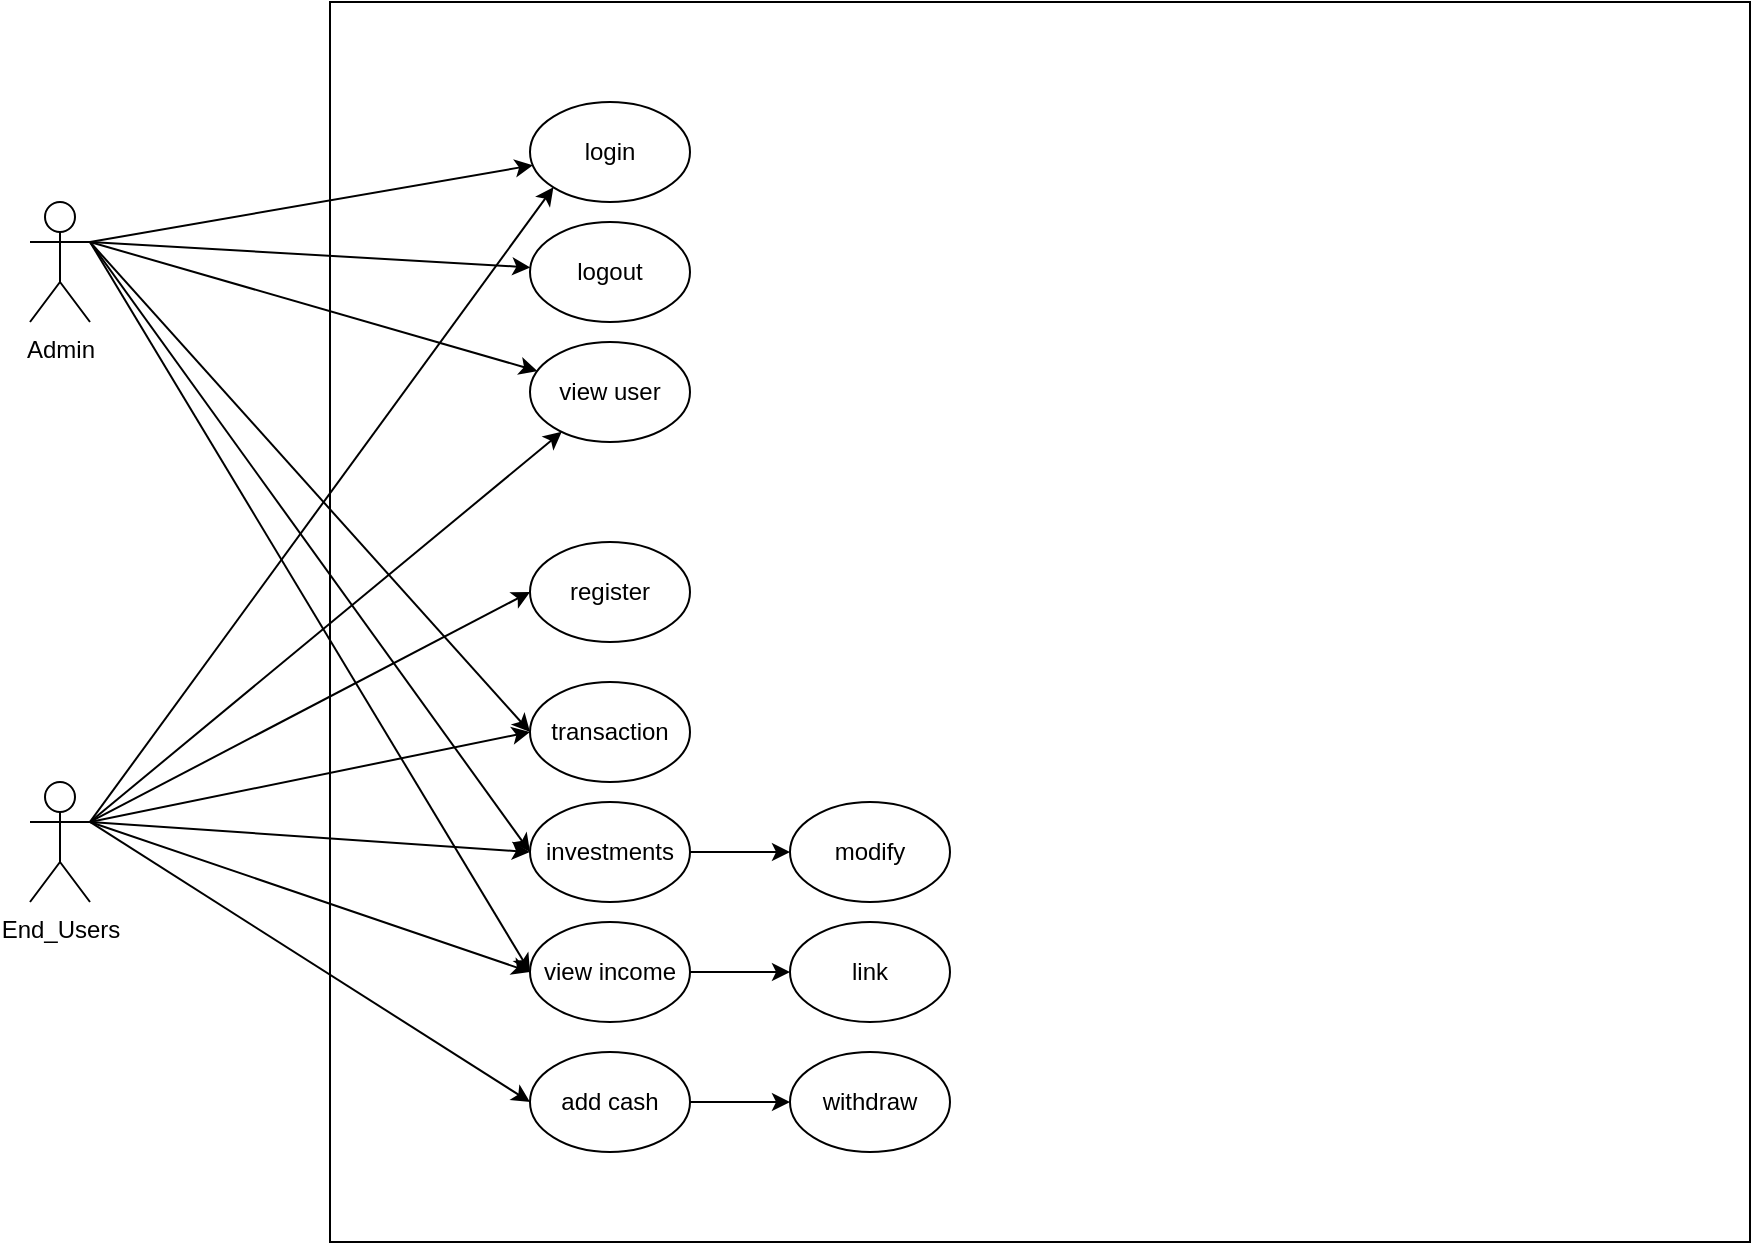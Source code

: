 <mxfile version="21.2.8" type="device">
  <diagram name="Page-1" id="7joXdjl0S2utYgXjmwkn">
    <mxGraphModel dx="1774" dy="548" grid="1" gridSize="10" guides="1" tooltips="1" connect="1" arrows="1" fold="1" page="1" pageScale="1" pageWidth="850" pageHeight="1100" math="0" shadow="0">
      <root>
        <mxCell id="0" />
        <mxCell id="1" parent="0" />
        <mxCell id="IRGWXzBe-tXQwAdKc8-B-1" value="Admin" style="shape=umlActor;verticalLabelPosition=bottom;verticalAlign=top;html=1;outlineConnect=0;" vertex="1" parent="1">
          <mxGeometry x="-20" y="100" width="30" height="60" as="geometry" />
        </mxCell>
        <mxCell id="IRGWXzBe-tXQwAdKc8-B-2" value="End_Users" style="shape=umlActor;verticalLabelPosition=bottom;verticalAlign=top;html=1;outlineConnect=0;" vertex="1" parent="1">
          <mxGeometry x="-20" y="390" width="30" height="60" as="geometry" />
        </mxCell>
        <mxCell id="IRGWXzBe-tXQwAdKc8-B-5" value="" style="rounded=0;whiteSpace=wrap;html=1;" vertex="1" parent="1">
          <mxGeometry x="130" width="710" height="620" as="geometry" />
        </mxCell>
        <mxCell id="IRGWXzBe-tXQwAdKc8-B-12" value="login" style="ellipse;whiteSpace=wrap;html=1;" vertex="1" parent="1">
          <mxGeometry x="230" y="50" width="80" height="50" as="geometry" />
        </mxCell>
        <mxCell id="IRGWXzBe-tXQwAdKc8-B-14" value="view user" style="ellipse;whiteSpace=wrap;html=1;" vertex="1" parent="1">
          <mxGeometry x="230" y="170" width="80" height="50" as="geometry" />
        </mxCell>
        <mxCell id="IRGWXzBe-tXQwAdKc8-B-68" style="edgeStyle=orthogonalEdgeStyle;rounded=0;orthogonalLoop=1;jettySize=auto;html=1;exitX=1;exitY=0.5;exitDx=0;exitDy=0;entryX=0;entryY=0.5;entryDx=0;entryDy=0;" edge="1" parent="1" source="IRGWXzBe-tXQwAdKc8-B-16" target="IRGWXzBe-tXQwAdKc8-B-41">
          <mxGeometry relative="1" as="geometry" />
        </mxCell>
        <mxCell id="IRGWXzBe-tXQwAdKc8-B-16" value="view income" style="ellipse;whiteSpace=wrap;html=1;" vertex="1" parent="1">
          <mxGeometry x="230" y="460" width="80" height="50" as="geometry" />
        </mxCell>
        <mxCell id="IRGWXzBe-tXQwAdKc8-B-17" value="transaction" style="ellipse;whiteSpace=wrap;html=1;" vertex="1" parent="1">
          <mxGeometry x="230" y="340" width="80" height="50" as="geometry" />
        </mxCell>
        <mxCell id="IRGWXzBe-tXQwAdKc8-B-51" value="" style="edgeStyle=orthogonalEdgeStyle;rounded=0;orthogonalLoop=1;jettySize=auto;html=1;" edge="1" parent="1" source="IRGWXzBe-tXQwAdKc8-B-18" target="IRGWXzBe-tXQwAdKc8-B-43">
          <mxGeometry relative="1" as="geometry" />
        </mxCell>
        <mxCell id="IRGWXzBe-tXQwAdKc8-B-18" value="investments" style="ellipse;whiteSpace=wrap;html=1;" vertex="1" parent="1">
          <mxGeometry x="230" y="400" width="80" height="50" as="geometry" />
        </mxCell>
        <mxCell id="IRGWXzBe-tXQwAdKc8-B-19" value="register" style="ellipse;whiteSpace=wrap;html=1;" vertex="1" parent="1">
          <mxGeometry x="230" y="270" width="80" height="50" as="geometry" />
        </mxCell>
        <mxCell id="IRGWXzBe-tXQwAdKc8-B-20" value="logout" style="ellipse;whiteSpace=wrap;html=1;" vertex="1" parent="1">
          <mxGeometry x="230" y="110" width="80" height="50" as="geometry" />
        </mxCell>
        <mxCell id="IRGWXzBe-tXQwAdKc8-B-30" value="" style="endArrow=classic;html=1;rounded=0;exitX=1;exitY=0.333;exitDx=0;exitDy=0;exitPerimeter=0;" edge="1" parent="1" source="IRGWXzBe-tXQwAdKc8-B-1" target="IRGWXzBe-tXQwAdKc8-B-12">
          <mxGeometry width="50" height="50" relative="1" as="geometry">
            <mxPoint x="80" y="130" as="sourcePoint" />
            <mxPoint x="130" y="80" as="targetPoint" />
          </mxGeometry>
        </mxCell>
        <mxCell id="IRGWXzBe-tXQwAdKc8-B-31" value="" style="endArrow=classic;html=1;rounded=0;exitX=1;exitY=0.333;exitDx=0;exitDy=0;exitPerimeter=0;" edge="1" parent="1" source="IRGWXzBe-tXQwAdKc8-B-1" target="IRGWXzBe-tXQwAdKc8-B-14">
          <mxGeometry width="50" height="50" relative="1" as="geometry">
            <mxPoint x="80" y="130" as="sourcePoint" />
            <mxPoint x="242" y="150" as="targetPoint" />
            <Array as="points" />
          </mxGeometry>
        </mxCell>
        <mxCell id="IRGWXzBe-tXQwAdKc8-B-32" value="" style="endArrow=classic;html=1;rounded=0;entryX=0;entryY=1;entryDx=0;entryDy=0;exitX=1;exitY=0.333;exitDx=0;exitDy=0;exitPerimeter=0;" edge="1" parent="1" source="IRGWXzBe-tXQwAdKc8-B-2" target="IRGWXzBe-tXQwAdKc8-B-12">
          <mxGeometry width="50" height="50" relative="1" as="geometry">
            <mxPoint x="78" y="367" as="sourcePoint" />
            <mxPoint x="240" y="330" as="targetPoint" />
          </mxGeometry>
        </mxCell>
        <mxCell id="IRGWXzBe-tXQwAdKc8-B-33" value="" style="endArrow=classic;html=1;rounded=0;exitX=1;exitY=0.333;exitDx=0;exitDy=0;exitPerimeter=0;entryX=0;entryY=0.5;entryDx=0;entryDy=0;" edge="1" parent="1" source="IRGWXzBe-tXQwAdKc8-B-2" target="IRGWXzBe-tXQwAdKc8-B-19">
          <mxGeometry width="50" height="50" relative="1" as="geometry">
            <mxPoint x="80" y="337" as="sourcePoint" />
            <mxPoint x="242" y="300" as="targetPoint" />
          </mxGeometry>
        </mxCell>
        <mxCell id="IRGWXzBe-tXQwAdKc8-B-34" value="" style="endArrow=classic;html=1;rounded=0;exitX=1;exitY=0.333;exitDx=0;exitDy=0;exitPerimeter=0;" edge="1" parent="1" source="IRGWXzBe-tXQwAdKc8-B-1" target="IRGWXzBe-tXQwAdKc8-B-20">
          <mxGeometry width="50" height="50" relative="1" as="geometry">
            <mxPoint x="90" y="130" as="sourcePoint" />
            <mxPoint x="182" y="270" as="targetPoint" />
          </mxGeometry>
        </mxCell>
        <mxCell id="IRGWXzBe-tXQwAdKc8-B-35" value="" style="endArrow=classic;html=1;rounded=0;entryX=0;entryY=0.5;entryDx=0;entryDy=0;exitX=1;exitY=0.333;exitDx=0;exitDy=0;exitPerimeter=0;" edge="1" parent="1" source="IRGWXzBe-tXQwAdKc8-B-2" target="IRGWXzBe-tXQwAdKc8-B-17">
          <mxGeometry width="50" height="50" relative="1" as="geometry">
            <mxPoint x="20" y="477" as="sourcePoint" />
            <mxPoint x="262" y="440" as="targetPoint" />
            <Array as="points" />
          </mxGeometry>
        </mxCell>
        <mxCell id="IRGWXzBe-tXQwAdKc8-B-36" value="" style="endArrow=classic;html=1;rounded=0;exitX=1;exitY=0.333;exitDx=0;exitDy=0;exitPerimeter=0;" edge="1" parent="1" source="IRGWXzBe-tXQwAdKc8-B-2" target="IRGWXzBe-tXQwAdKc8-B-14">
          <mxGeometry width="50" height="50" relative="1" as="geometry">
            <mxPoint x="80" y="367" as="sourcePoint" />
            <mxPoint x="242" y="330" as="targetPoint" />
            <Array as="points" />
          </mxGeometry>
        </mxCell>
        <mxCell id="IRGWXzBe-tXQwAdKc8-B-38" value="" style="endArrow=classic;html=1;rounded=0;exitX=1;exitY=0.333;exitDx=0;exitDy=0;exitPerimeter=0;entryX=0;entryY=0.5;entryDx=0;entryDy=0;" edge="1" parent="1" source="IRGWXzBe-tXQwAdKc8-B-2" target="IRGWXzBe-tXQwAdKc8-B-18">
          <mxGeometry width="50" height="50" relative="1" as="geometry">
            <mxPoint x="400" y="280" as="sourcePoint" />
            <mxPoint x="450" y="230" as="targetPoint" />
          </mxGeometry>
        </mxCell>
        <mxCell id="IRGWXzBe-tXQwAdKc8-B-39" value="" style="endArrow=classic;html=1;rounded=0;exitX=1;exitY=0.333;exitDx=0;exitDy=0;exitPerimeter=0;entryX=0;entryY=0.5;entryDx=0;entryDy=0;" edge="1" parent="1" source="IRGWXzBe-tXQwAdKc8-B-2" target="IRGWXzBe-tXQwAdKc8-B-16">
          <mxGeometry width="50" height="50" relative="1" as="geometry">
            <mxPoint x="390" y="300" as="sourcePoint" />
            <mxPoint x="440" y="250" as="targetPoint" />
          </mxGeometry>
        </mxCell>
        <mxCell id="IRGWXzBe-tXQwAdKc8-B-41" value="link" style="ellipse;whiteSpace=wrap;html=1;" vertex="1" parent="1">
          <mxGeometry x="360" y="460" width="80" height="50" as="geometry" />
        </mxCell>
        <mxCell id="IRGWXzBe-tXQwAdKc8-B-43" value="modify" style="ellipse;whiteSpace=wrap;html=1;" vertex="1" parent="1">
          <mxGeometry x="360" y="400" width="80" height="50" as="geometry" />
        </mxCell>
        <mxCell id="IRGWXzBe-tXQwAdKc8-B-44" value="withdraw" style="ellipse;whiteSpace=wrap;html=1;" vertex="1" parent="1">
          <mxGeometry x="360" y="525" width="80" height="50" as="geometry" />
        </mxCell>
        <mxCell id="IRGWXzBe-tXQwAdKc8-B-62" value="" style="edgeStyle=orthogonalEdgeStyle;rounded=0;orthogonalLoop=1;jettySize=auto;html=1;" edge="1" parent="1" source="IRGWXzBe-tXQwAdKc8-B-45" target="IRGWXzBe-tXQwAdKc8-B-44">
          <mxGeometry relative="1" as="geometry" />
        </mxCell>
        <mxCell id="IRGWXzBe-tXQwAdKc8-B-45" value="add cash" style="ellipse;whiteSpace=wrap;html=1;" vertex="1" parent="1">
          <mxGeometry x="230" y="525" width="80" height="50" as="geometry" />
        </mxCell>
        <mxCell id="IRGWXzBe-tXQwAdKc8-B-55" value="" style="endArrow=classic;html=1;rounded=0;exitX=1;exitY=0.333;exitDx=0;exitDy=0;exitPerimeter=0;entryX=0;entryY=0.5;entryDx=0;entryDy=0;" edge="1" parent="1" source="IRGWXzBe-tXQwAdKc8-B-1" target="IRGWXzBe-tXQwAdKc8-B-16">
          <mxGeometry width="50" height="50" relative="1" as="geometry">
            <mxPoint x="390" y="300" as="sourcePoint" />
            <mxPoint x="440" y="250" as="targetPoint" />
          </mxGeometry>
        </mxCell>
        <mxCell id="IRGWXzBe-tXQwAdKc8-B-56" value="" style="endArrow=classic;html=1;rounded=0;exitX=1;exitY=0.333;exitDx=0;exitDy=0;exitPerimeter=0;entryX=0;entryY=0.5;entryDx=0;entryDy=0;" edge="1" parent="1" source="IRGWXzBe-tXQwAdKc8-B-1" target="IRGWXzBe-tXQwAdKc8-B-18">
          <mxGeometry width="50" height="50" relative="1" as="geometry">
            <mxPoint x="390" y="400" as="sourcePoint" />
            <mxPoint x="440" y="350" as="targetPoint" />
          </mxGeometry>
        </mxCell>
        <mxCell id="IRGWXzBe-tXQwAdKc8-B-59" value="" style="endArrow=classic;html=1;rounded=0;exitX=1;exitY=0.333;exitDx=0;exitDy=0;exitPerimeter=0;entryX=0;entryY=0.5;entryDx=0;entryDy=0;" edge="1" parent="1" source="IRGWXzBe-tXQwAdKc8-B-1" target="IRGWXzBe-tXQwAdKc8-B-17">
          <mxGeometry width="50" height="50" relative="1" as="geometry">
            <mxPoint x="390" y="300" as="sourcePoint" />
            <mxPoint x="440" y="250" as="targetPoint" />
          </mxGeometry>
        </mxCell>
        <mxCell id="IRGWXzBe-tXQwAdKc8-B-60" value="" style="endArrow=classic;html=1;rounded=0;exitX=1;exitY=0.333;exitDx=0;exitDy=0;exitPerimeter=0;entryX=0;entryY=0.5;entryDx=0;entryDy=0;" edge="1" parent="1" source="IRGWXzBe-tXQwAdKc8-B-2" target="IRGWXzBe-tXQwAdKc8-B-45">
          <mxGeometry width="50" height="50" relative="1" as="geometry">
            <mxPoint x="390" y="400" as="sourcePoint" />
            <mxPoint x="440" y="350" as="targetPoint" />
          </mxGeometry>
        </mxCell>
      </root>
    </mxGraphModel>
  </diagram>
</mxfile>
